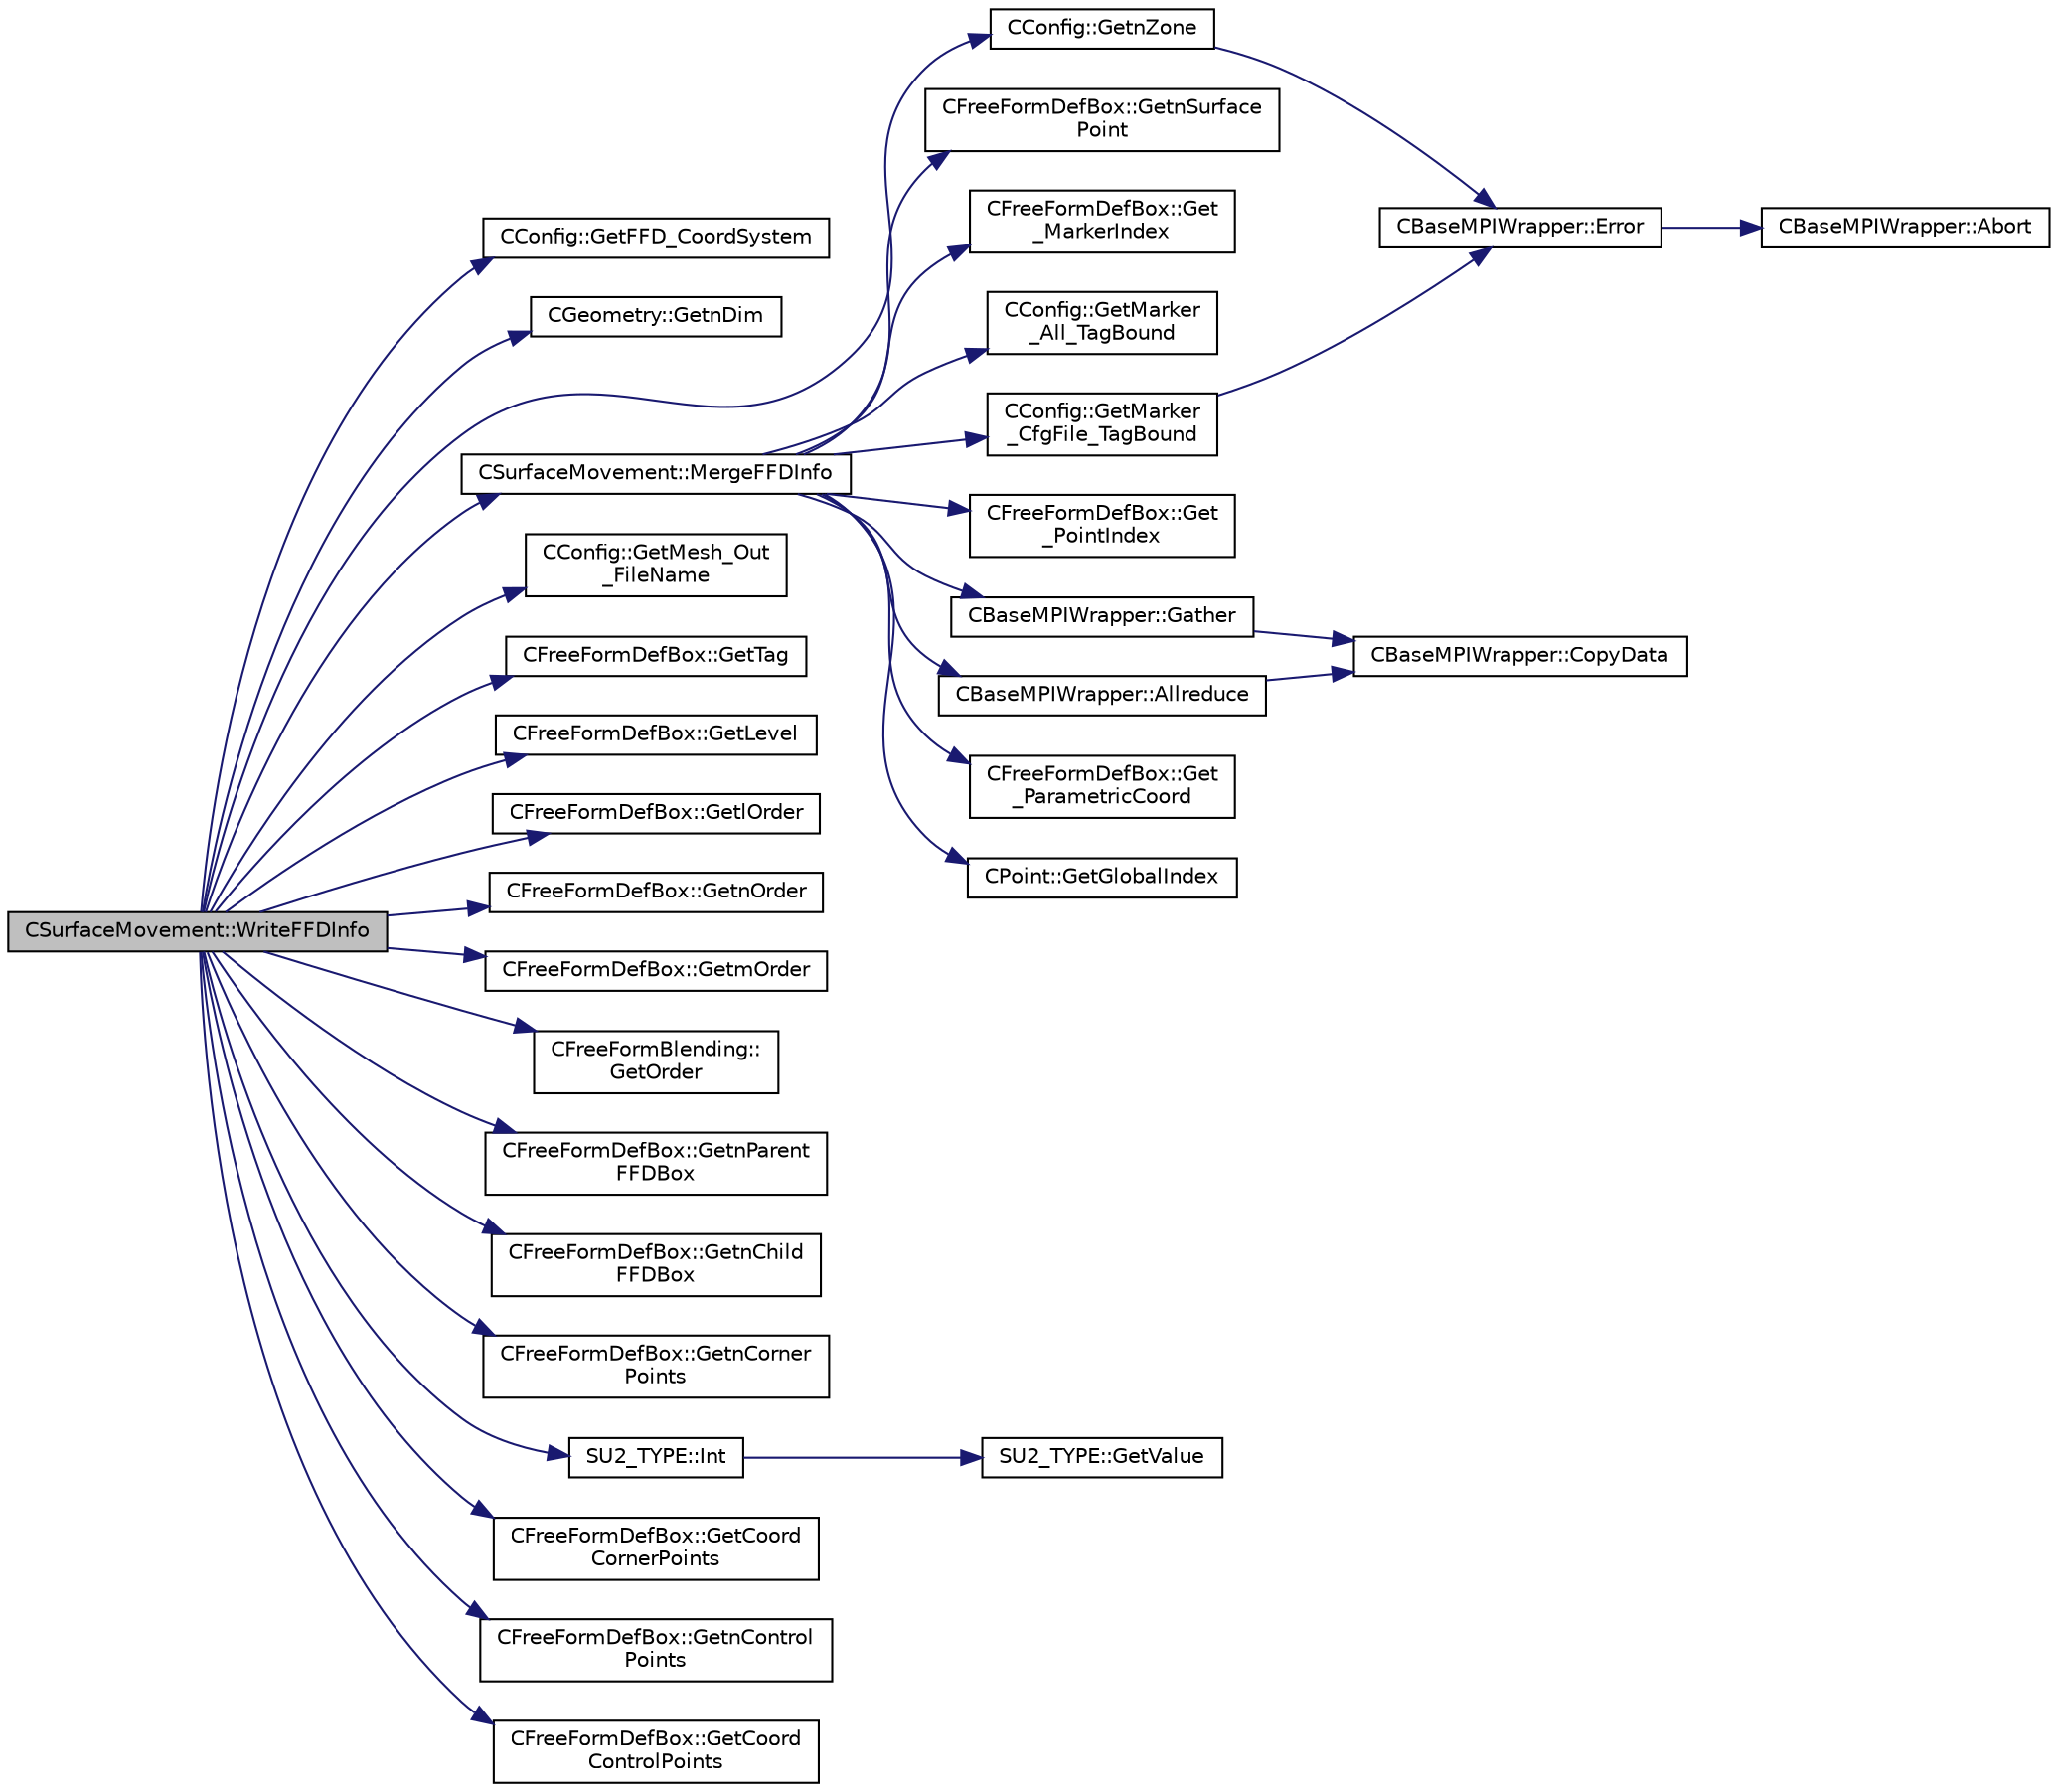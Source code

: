 digraph "CSurfaceMovement::WriteFFDInfo"
{
  edge [fontname="Helvetica",fontsize="10",labelfontname="Helvetica",labelfontsize="10"];
  node [fontname="Helvetica",fontsize="10",shape=record];
  rankdir="LR";
  Node1573 [label="CSurfaceMovement::WriteFFDInfo",height=0.2,width=0.4,color="black", fillcolor="grey75", style="filled", fontcolor="black"];
  Node1573 -> Node1574 [color="midnightblue",fontsize="10",style="solid",fontname="Helvetica"];
  Node1574 [label="CConfig::GetFFD_CoordSystem",height=0.2,width=0.4,color="black", fillcolor="white", style="filled",URL="$class_c_config.html#a2816f7e619ba24e58c7cfb503ba6e4a6",tooltip="Get the coordinate system that we are going to use to define the FFD. "];
  Node1573 -> Node1575 [color="midnightblue",fontsize="10",style="solid",fontname="Helvetica"];
  Node1575 [label="CGeometry::GetnDim",height=0.2,width=0.4,color="black", fillcolor="white", style="filled",URL="$class_c_geometry.html#a2af01006c0c4f74ba089582f1a3587fe",tooltip="Get number of coordinates. "];
  Node1573 -> Node1576 [color="midnightblue",fontsize="10",style="solid",fontname="Helvetica"];
  Node1576 [label="CConfig::GetnZone",height=0.2,width=0.4,color="black", fillcolor="white", style="filled",URL="$class_c_config.html#a33f1af516d14a4d3815b577c37398773",tooltip="Gets the number of zones in the mesh file. "];
  Node1576 -> Node1577 [color="midnightblue",fontsize="10",style="solid",fontname="Helvetica"];
  Node1577 [label="CBaseMPIWrapper::Error",height=0.2,width=0.4,color="black", fillcolor="white", style="filled",URL="$class_c_base_m_p_i_wrapper.html#a04457c47629bda56704e6a8804833eeb"];
  Node1577 -> Node1578 [color="midnightblue",fontsize="10",style="solid",fontname="Helvetica"];
  Node1578 [label="CBaseMPIWrapper::Abort",height=0.2,width=0.4,color="black", fillcolor="white", style="filled",URL="$class_c_base_m_p_i_wrapper.html#a21ef5681e2acb532d345e9bab173ef07"];
  Node1573 -> Node1579 [color="midnightblue",fontsize="10",style="solid",fontname="Helvetica"];
  Node1579 [label="CSurfaceMovement::MergeFFDInfo",height=0.2,width=0.4,color="black", fillcolor="white", style="filled",URL="$class_c_surface_movement.html#ab4632911c4d3163ac2e8fb6dc0c68f3f",tooltip="Merge the Free Form information in the SU2 file. "];
  Node1579 -> Node1580 [color="midnightblue",fontsize="10",style="solid",fontname="Helvetica"];
  Node1580 [label="CFreeFormDefBox::GetnSurface\lPoint",height=0.2,width=0.4,color="black", fillcolor="white", style="filled",URL="$class_c_free_form_def_box.html#af1a8cde23ff47b1961b28121c623bb39",tooltip="Get number of surface points. "];
  Node1579 -> Node1581 [color="midnightblue",fontsize="10",style="solid",fontname="Helvetica"];
  Node1581 [label="CFreeFormDefBox::Get\l_MarkerIndex",height=0.2,width=0.4,color="black", fillcolor="white", style="filled",URL="$class_c_free_form_def_box.html#af241edf48272e787252ce722b6633c2a",tooltip="Get index of the marker. "];
  Node1579 -> Node1582 [color="midnightblue",fontsize="10",style="solid",fontname="Helvetica"];
  Node1582 [label="CConfig::GetMarker\l_All_TagBound",height=0.2,width=0.4,color="black", fillcolor="white", style="filled",URL="$class_c_config.html#a967e969a3beb24bb6e57d7036af003be",tooltip="Get the index of the surface defined in the geometry file. "];
  Node1579 -> Node1583 [color="midnightblue",fontsize="10",style="solid",fontname="Helvetica"];
  Node1583 [label="CConfig::GetMarker\l_CfgFile_TagBound",height=0.2,width=0.4,color="black", fillcolor="white", style="filled",URL="$class_c_config.html#afbe63631fc63185ae5ce6b8caf8ce580",tooltip="Get the index in the config information of the marker val_marker. "];
  Node1583 -> Node1577 [color="midnightblue",fontsize="10",style="solid",fontname="Helvetica"];
  Node1579 -> Node1584 [color="midnightblue",fontsize="10",style="solid",fontname="Helvetica"];
  Node1584 [label="CFreeFormDefBox::Get\l_PointIndex",height=0.2,width=0.4,color="black", fillcolor="white", style="filled",URL="$class_c_free_form_def_box.html#a03c4aa0f3256bf75bf04f47ce79b5477",tooltip="Get index of the point. "];
  Node1579 -> Node1585 [color="midnightblue",fontsize="10",style="solid",fontname="Helvetica"];
  Node1585 [label="CBaseMPIWrapper::Gather",height=0.2,width=0.4,color="black", fillcolor="white", style="filled",URL="$class_c_base_m_p_i_wrapper.html#a39e59958c13f7fefc74062ba2ff149f1"];
  Node1585 -> Node1586 [color="midnightblue",fontsize="10",style="solid",fontname="Helvetica"];
  Node1586 [label="CBaseMPIWrapper::CopyData",height=0.2,width=0.4,color="black", fillcolor="white", style="filled",URL="$class_c_base_m_p_i_wrapper.html#a4725cc1dd65b161b483e812a538a5e36"];
  Node1579 -> Node1587 [color="midnightblue",fontsize="10",style="solid",fontname="Helvetica"];
  Node1587 [label="CBaseMPIWrapper::Allreduce",height=0.2,width=0.4,color="black", fillcolor="white", style="filled",URL="$class_c_base_m_p_i_wrapper.html#a637b6fd917a8ca91ce748ba88e0d66b6"];
  Node1587 -> Node1586 [color="midnightblue",fontsize="10",style="solid",fontname="Helvetica"];
  Node1579 -> Node1588 [color="midnightblue",fontsize="10",style="solid",fontname="Helvetica"];
  Node1588 [label="CFreeFormDefBox::Get\l_ParametricCoord",height=0.2,width=0.4,color="black", fillcolor="white", style="filled",URL="$class_c_free_form_def_box.html#a28c012a979fa19c9facdd10a9500ed18",tooltip="Get parametric coordinates. "];
  Node1579 -> Node1589 [color="midnightblue",fontsize="10",style="solid",fontname="Helvetica"];
  Node1589 [label="CPoint::GetGlobalIndex",height=0.2,width=0.4,color="black", fillcolor="white", style="filled",URL="$class_c_point.html#ab546170a5a03ef210a75fc5531910050",tooltip="Get the global index in a parallel computation. "];
  Node1573 -> Node1590 [color="midnightblue",fontsize="10",style="solid",fontname="Helvetica"];
  Node1590 [label="CConfig::GetMesh_Out\l_FileName",height=0.2,width=0.4,color="black", fillcolor="white", style="filled",URL="$class_c_config.html#a95f4c25e17f3546d82504180789a01a8",tooltip="Get name of the output grid, this parameter is important for grid adaptation and deformation. "];
  Node1573 -> Node1591 [color="midnightblue",fontsize="10",style="solid",fontname="Helvetica"];
  Node1591 [label="CFreeFormDefBox::GetTag",height=0.2,width=0.4,color="black", fillcolor="white", style="filled",URL="$class_c_free_form_def_box.html#a39f3ec89ecaa4c20ca0bf115153f1fb5",tooltip="Get the tag that identify a FFDBox. "];
  Node1573 -> Node1592 [color="midnightblue",fontsize="10",style="solid",fontname="Helvetica"];
  Node1592 [label="CFreeFormDefBox::GetLevel",height=0.2,width=0.4,color="black", fillcolor="white", style="filled",URL="$class_c_free_form_def_box.html#ad0393fd603222c57ffb95a23039b9b4a",tooltip="Get the nested level of the FFDBox. "];
  Node1573 -> Node1593 [color="midnightblue",fontsize="10",style="solid",fontname="Helvetica"];
  Node1593 [label="CFreeFormDefBox::GetlOrder",height=0.2,width=0.4,color="black", fillcolor="white", style="filled",URL="$class_c_free_form_def_box.html#a41ba3a93be7707d12dd8582aac84b28b",tooltip="Get the order in the l direction of the FFD FFDBox. "];
  Node1573 -> Node1594 [color="midnightblue",fontsize="10",style="solid",fontname="Helvetica"];
  Node1594 [label="CFreeFormDefBox::GetnOrder",height=0.2,width=0.4,color="black", fillcolor="white", style="filled",URL="$class_c_free_form_def_box.html#ab077841e1b5c6d82234c5c0f92a61e35",tooltip="Get the order in the n direction of the FFD FFDBox. "];
  Node1573 -> Node1595 [color="midnightblue",fontsize="10",style="solid",fontname="Helvetica"];
  Node1595 [label="CFreeFormDefBox::GetmOrder",height=0.2,width=0.4,color="black", fillcolor="white", style="filled",URL="$class_c_free_form_def_box.html#ad0a84141a7cc5d231050ed04a3eb1a5d",tooltip="Get the order in the m direction of the FFD FFDBox. "];
  Node1573 -> Node1596 [color="midnightblue",fontsize="10",style="solid",fontname="Helvetica"];
  Node1596 [label="CFreeFormBlending::\lGetOrder",height=0.2,width=0.4,color="black", fillcolor="white", style="filled",URL="$class_c_free_form_blending.html#a1573a10459e6e20fc82b2534b8c12ca8",tooltip="Returns the current order of the function. "];
  Node1573 -> Node1597 [color="midnightblue",fontsize="10",style="solid",fontname="Helvetica"];
  Node1597 [label="CFreeFormDefBox::GetnParent\lFFDBox",height=0.2,width=0.4,color="black", fillcolor="white", style="filled",URL="$class_c_free_form_def_box.html#ad8cf84823a4b4efba33b6e45e82f6b7b",tooltip="Get number of parent FFD boxes. "];
  Node1573 -> Node1598 [color="midnightblue",fontsize="10",style="solid",fontname="Helvetica"];
  Node1598 [label="CFreeFormDefBox::GetnChild\lFFDBox",height=0.2,width=0.4,color="black", fillcolor="white", style="filled",URL="$class_c_free_form_def_box.html#af6e261f54d2b809cdbc17807fcc5b24a",tooltip="Get number of child FFD boxes. "];
  Node1573 -> Node1599 [color="midnightblue",fontsize="10",style="solid",fontname="Helvetica"];
  Node1599 [label="CFreeFormDefBox::GetnCorner\lPoints",height=0.2,width=0.4,color="black", fillcolor="white", style="filled",URL="$class_c_free_form_def_box.html#ae830b1426b77e2ee824c153f7880e223",tooltip="Get the number of corner points. "];
  Node1573 -> Node1600 [color="midnightblue",fontsize="10",style="solid",fontname="Helvetica"];
  Node1600 [label="SU2_TYPE::Int",height=0.2,width=0.4,color="black", fillcolor="white", style="filled",URL="$namespace_s_u2___t_y_p_e.html#a6b48817766d8a6486caa2807a52f6bae",tooltip="Casts the primitive value to int (uses GetValue, already implemented for each type). "];
  Node1600 -> Node1601 [color="midnightblue",fontsize="10",style="solid",fontname="Helvetica"];
  Node1601 [label="SU2_TYPE::GetValue",height=0.2,width=0.4,color="black", fillcolor="white", style="filled",URL="$namespace_s_u2___t_y_p_e.html#a0ed43473f5a450ce028d088427bf10cb",tooltip="Get the (primitive) value of the datatype (needs to be implemented for each new type). "];
  Node1573 -> Node1602 [color="midnightblue",fontsize="10",style="solid",fontname="Helvetica"];
  Node1602 [label="CFreeFormDefBox::GetCoord\lCornerPoints",height=0.2,width=0.4,color="black", fillcolor="white", style="filled",URL="$class_c_free_form_def_box.html#ad76598044e7fce661cf63222370429d7",tooltip="Get the coordinates of the corner points. "];
  Node1573 -> Node1603 [color="midnightblue",fontsize="10",style="solid",fontname="Helvetica"];
  Node1603 [label="CFreeFormDefBox::GetnControl\lPoints",height=0.2,width=0.4,color="black", fillcolor="white", style="filled",URL="$class_c_free_form_def_box.html#a5e26fb6766eae17c58d783c555a37688",tooltip="Get the number of control points. "];
  Node1573 -> Node1604 [color="midnightblue",fontsize="10",style="solid",fontname="Helvetica"];
  Node1604 [label="CFreeFormDefBox::GetCoord\lControlPoints",height=0.2,width=0.4,color="black", fillcolor="white", style="filled",URL="$class_c_free_form_def_box.html#ab5f44b9c7b3270da93e8266dd1d50379",tooltip="Get the coordinates of the control point. "];
}
